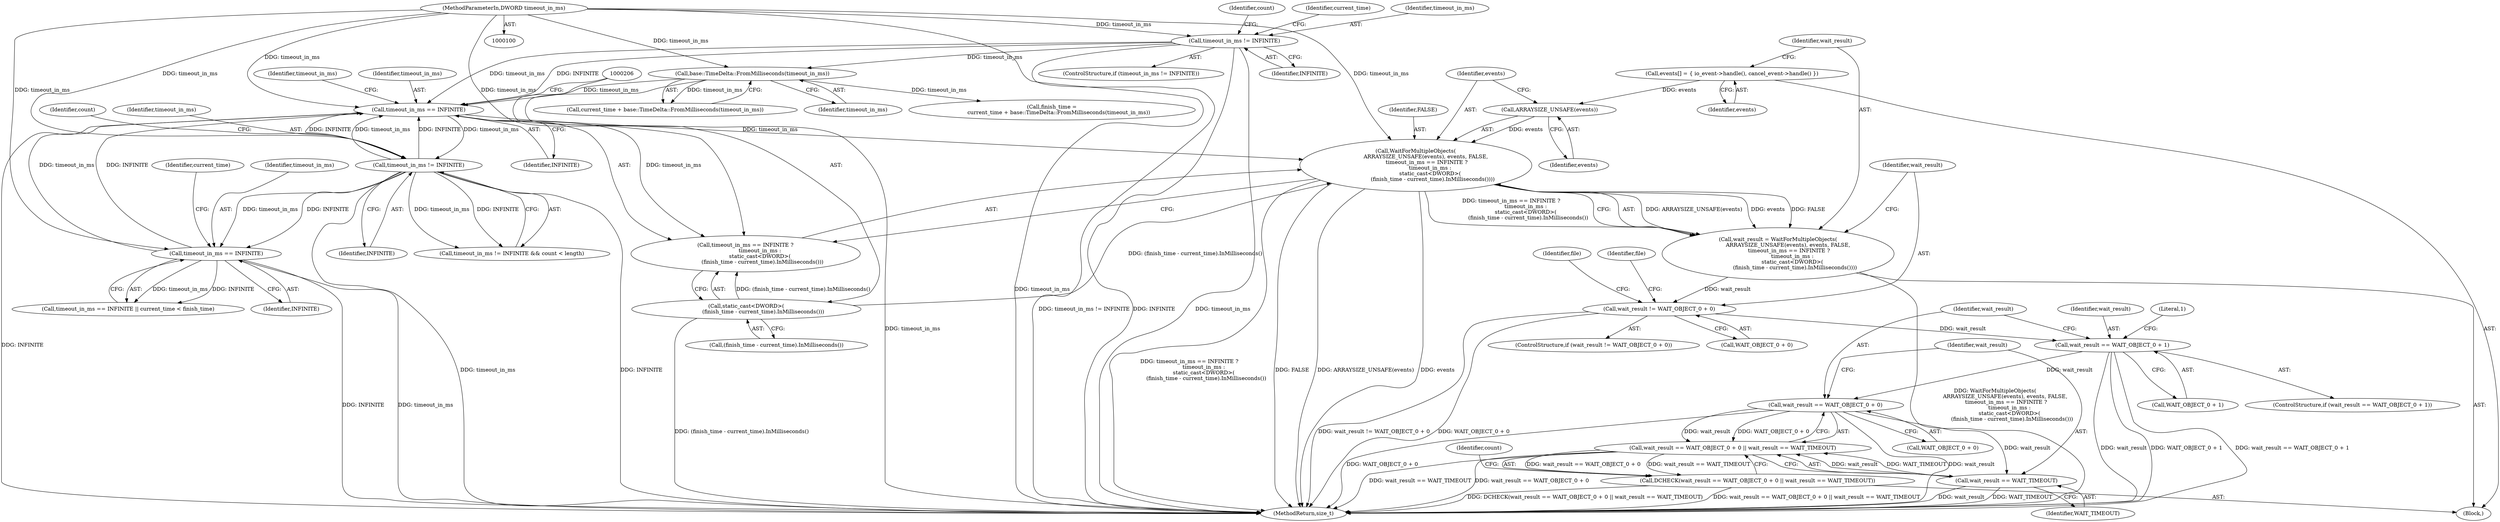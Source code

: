 digraph "1_Chrome_805eabb91d386c86bd64336c7643f6dfa864151d_0@del" {
"1000195" [label="(Call,WaitForMultipleObjects(\n            ARRAYSIZE_UNSAFE(events), events, FALSE,\n             timeout_in_ms == INFINITE ?\n                 timeout_in_ms :\n                 static_cast<DWORD>(\n                    (finish_time - current_time).InMilliseconds())))"];
"1000196" [label="(Call,ARRAYSIZE_UNSAFE(events))"];
"1000190" [label="(Call,events[] = { io_event->handle(), cancel_event->handle() })"];
"1000201" [label="(Call,timeout_in_ms == INFINITE)"];
"1000132" [label="(Call,timeout_in_ms != INFINITE)"];
"1000108" [label="(MethodParameterIn,DWORD timeout_in_ms)"];
"1000280" [label="(Call,timeout_in_ms == INFINITE)"];
"1000266" [label="(Call,timeout_in_ms != INFINITE)"];
"1000143" [label="(Call,base::TimeDelta::FromMilliseconds(timeout_in_ms))"];
"1000205" [label="(Call,static_cast<DWORD>(\n                    (finish_time - current_time).InMilliseconds()))"];
"1000193" [label="(Call,wait_result = WaitForMultipleObjects(\n            ARRAYSIZE_UNSAFE(events), events, FALSE,\n             timeout_in_ms == INFINITE ?\n                 timeout_in_ms :\n                 static_cast<DWORD>(\n                    (finish_time - current_time).InMilliseconds())))"];
"1000209" [label="(Call,wait_result != WAIT_OBJECT_0 + 0)"];
"1000230" [label="(Call,wait_result == WAIT_OBJECT_0 + 1)"];
"1000245" [label="(Call,wait_result == WAIT_OBJECT_0 + 0)"];
"1000244" [label="(Call,wait_result == WAIT_OBJECT_0 + 0 || wait_result == WAIT_TIMEOUT)"];
"1000243" [label="(Call,DCHECK(wait_result == WAIT_OBJECT_0 + 0 || wait_result == WAIT_TIMEOUT))"];
"1000250" [label="(Call,wait_result == WAIT_TIMEOUT)"];
"1000208" [label="(ControlStructure,if (wait_result != WAIT_OBJECT_0 + 0))"];
"1000229" [label="(ControlStructure,if (wait_result == WAIT_OBJECT_0 + 1))"];
"1000190" [label="(Call,events[] = { io_event->handle(), cancel_event->handle() })"];
"1000193" [label="(Call,wait_result = WaitForMultipleObjects(\n            ARRAYSIZE_UNSAFE(events), events, FALSE,\n             timeout_in_ms == INFINITE ?\n                 timeout_in_ms :\n                 static_cast<DWORD>(\n                    (finish_time - current_time).InMilliseconds())))"];
"1000204" [label="(Identifier,timeout_in_ms)"];
"1000201" [label="(Call,timeout_in_ms == INFINITE)"];
"1000131" [label="(ControlStructure,if (timeout_in_ms != INFINITE))"];
"1000266" [label="(Call,timeout_in_ms != INFINITE)"];
"1000270" [label="(Identifier,count)"];
"1000250" [label="(Call,wait_result == WAIT_TIMEOUT)"];
"1000202" [label="(Identifier,timeout_in_ms)"];
"1000268" [label="(Identifier,INFINITE)"];
"1000132" [label="(Call,timeout_in_ms != INFINITE)"];
"1000284" [label="(Identifier,current_time)"];
"1000230" [label="(Call,wait_result == WAIT_OBJECT_0 + 1)"];
"1000205" [label="(Call,static_cast<DWORD>(\n                    (finish_time - current_time).InMilliseconds()))"];
"1000252" [label="(Identifier,WAIT_TIMEOUT)"];
"1000231" [label="(Identifier,wait_result)"];
"1000191" [label="(Identifier,events)"];
"1000199" [label="(Identifier,FALSE)"];
"1000288" [label="(MethodReturn,size_t)"];
"1000144" [label="(Identifier,timeout_in_ms)"];
"1000196" [label="(Call,ARRAYSIZE_UNSAFE(events))"];
"1000195" [label="(Call,WaitForMultipleObjects(\n            ARRAYSIZE_UNSAFE(events), events, FALSE,\n             timeout_in_ms == INFINITE ?\n                 timeout_in_ms :\n                 static_cast<DWORD>(\n                    (finish_time - current_time).InMilliseconds())))"];
"1000108" [label="(MethodParameterIn,DWORD timeout_in_ms)"];
"1000245" [label="(Call,wait_result == WAIT_OBJECT_0 + 0)"];
"1000134" [label="(Identifier,INFINITE)"];
"1000147" [label="(Identifier,count)"];
"1000200" [label="(Call,timeout_in_ms == INFINITE ?\n                 timeout_in_ms :\n                 static_cast<DWORD>(\n                    (finish_time - current_time).InMilliseconds()))"];
"1000209" [label="(Call,wait_result != WAIT_OBJECT_0 + 0)"];
"1000251" [label="(Identifier,wait_result)"];
"1000137" [label="(Identifier,current_time)"];
"1000188" [label="(Block,)"];
"1000232" [label="(Call,WAIT_OBJECT_0 + 1)"];
"1000246" [label="(Identifier,wait_result)"];
"1000141" [label="(Call,current_time + base::TimeDelta::FromMilliseconds(timeout_in_ms))"];
"1000203" [label="(Identifier,INFINITE)"];
"1000198" [label="(Identifier,events)"];
"1000238" [label="(Literal,1)"];
"1000243" [label="(Call,DCHECK(wait_result == WAIT_OBJECT_0 + 0 || wait_result == WAIT_TIMEOUT))"];
"1000194" [label="(Identifier,wait_result)"];
"1000133" [label="(Identifier,timeout_in_ms)"];
"1000244" [label="(Call,wait_result == WAIT_OBJECT_0 + 0 || wait_result == WAIT_TIMEOUT)"];
"1000197" [label="(Identifier,events)"];
"1000280" [label="(Call,timeout_in_ms == INFINITE)"];
"1000139" [label="(Call,finish_time =\n        current_time + base::TimeDelta::FromMilliseconds(timeout_in_ms))"];
"1000247" [label="(Call,WAIT_OBJECT_0 + 0)"];
"1000282" [label="(Identifier,INFINITE)"];
"1000279" [label="(Call,timeout_in_ms == INFINITE || current_time < finish_time)"];
"1000265" [label="(Call,timeout_in_ms != INFINITE && count < length)"];
"1000210" [label="(Identifier,wait_result)"];
"1000281" [label="(Identifier,timeout_in_ms)"];
"1000267" [label="(Identifier,timeout_in_ms)"];
"1000257" [label="(Identifier,count)"];
"1000143" [label="(Call,base::TimeDelta::FromMilliseconds(timeout_in_ms))"];
"1000211" [label="(Call,WAIT_OBJECT_0 + 0)"];
"1000216" [label="(Identifier,file)"];
"1000220" [label="(Identifier,file)"];
"1000207" [label="(Call,(finish_time - current_time).InMilliseconds())"];
"1000195" -> "1000193"  [label="AST: "];
"1000195" -> "1000200"  [label="CFG: "];
"1000196" -> "1000195"  [label="AST: "];
"1000198" -> "1000195"  [label="AST: "];
"1000199" -> "1000195"  [label="AST: "];
"1000200" -> "1000195"  [label="AST: "];
"1000193" -> "1000195"  [label="CFG: "];
"1000195" -> "1000288"  [label="DDG: timeout_in_ms == INFINITE ?\n                 timeout_in_ms :\n                 static_cast<DWORD>(\n                    (finish_time - current_time).InMilliseconds())"];
"1000195" -> "1000288"  [label="DDG: FALSE"];
"1000195" -> "1000288"  [label="DDG: ARRAYSIZE_UNSAFE(events)"];
"1000195" -> "1000288"  [label="DDG: events"];
"1000195" -> "1000193"  [label="DDG: ARRAYSIZE_UNSAFE(events)"];
"1000195" -> "1000193"  [label="DDG: events"];
"1000195" -> "1000193"  [label="DDG: FALSE"];
"1000195" -> "1000193"  [label="DDG: timeout_in_ms == INFINITE ?\n                 timeout_in_ms :\n                 static_cast<DWORD>(\n                    (finish_time - current_time).InMilliseconds())"];
"1000196" -> "1000195"  [label="DDG: events"];
"1000201" -> "1000195"  [label="DDG: timeout_in_ms"];
"1000108" -> "1000195"  [label="DDG: timeout_in_ms"];
"1000205" -> "1000195"  [label="DDG: (finish_time - current_time).InMilliseconds()"];
"1000196" -> "1000197"  [label="CFG: "];
"1000197" -> "1000196"  [label="AST: "];
"1000198" -> "1000196"  [label="CFG: "];
"1000190" -> "1000196"  [label="DDG: events"];
"1000190" -> "1000188"  [label="AST: "];
"1000190" -> "1000191"  [label="CFG: "];
"1000191" -> "1000190"  [label="AST: "];
"1000194" -> "1000190"  [label="CFG: "];
"1000201" -> "1000200"  [label="AST: "];
"1000201" -> "1000203"  [label="CFG: "];
"1000202" -> "1000201"  [label="AST: "];
"1000203" -> "1000201"  [label="AST: "];
"1000204" -> "1000201"  [label="CFG: "];
"1000206" -> "1000201"  [label="CFG: "];
"1000201" -> "1000288"  [label="DDG: INFINITE"];
"1000132" -> "1000201"  [label="DDG: timeout_in_ms"];
"1000132" -> "1000201"  [label="DDG: INFINITE"];
"1000280" -> "1000201"  [label="DDG: timeout_in_ms"];
"1000280" -> "1000201"  [label="DDG: INFINITE"];
"1000143" -> "1000201"  [label="DDG: timeout_in_ms"];
"1000266" -> "1000201"  [label="DDG: timeout_in_ms"];
"1000266" -> "1000201"  [label="DDG: INFINITE"];
"1000108" -> "1000201"  [label="DDG: timeout_in_ms"];
"1000201" -> "1000200"  [label="DDG: timeout_in_ms"];
"1000201" -> "1000266"  [label="DDG: timeout_in_ms"];
"1000201" -> "1000266"  [label="DDG: INFINITE"];
"1000132" -> "1000131"  [label="AST: "];
"1000132" -> "1000134"  [label="CFG: "];
"1000133" -> "1000132"  [label="AST: "];
"1000134" -> "1000132"  [label="AST: "];
"1000137" -> "1000132"  [label="CFG: "];
"1000147" -> "1000132"  [label="CFG: "];
"1000132" -> "1000288"  [label="DDG: timeout_in_ms != INFINITE"];
"1000132" -> "1000288"  [label="DDG: INFINITE"];
"1000132" -> "1000288"  [label="DDG: timeout_in_ms"];
"1000108" -> "1000132"  [label="DDG: timeout_in_ms"];
"1000132" -> "1000143"  [label="DDG: timeout_in_ms"];
"1000108" -> "1000100"  [label="AST: "];
"1000108" -> "1000288"  [label="DDG: timeout_in_ms"];
"1000108" -> "1000143"  [label="DDG: timeout_in_ms"];
"1000108" -> "1000200"  [label="DDG: timeout_in_ms"];
"1000108" -> "1000266"  [label="DDG: timeout_in_ms"];
"1000108" -> "1000280"  [label="DDG: timeout_in_ms"];
"1000280" -> "1000279"  [label="AST: "];
"1000280" -> "1000282"  [label="CFG: "];
"1000281" -> "1000280"  [label="AST: "];
"1000282" -> "1000280"  [label="AST: "];
"1000284" -> "1000280"  [label="CFG: "];
"1000279" -> "1000280"  [label="CFG: "];
"1000280" -> "1000288"  [label="DDG: INFINITE"];
"1000280" -> "1000288"  [label="DDG: timeout_in_ms"];
"1000280" -> "1000279"  [label="DDG: timeout_in_ms"];
"1000280" -> "1000279"  [label="DDG: INFINITE"];
"1000266" -> "1000280"  [label="DDG: timeout_in_ms"];
"1000266" -> "1000280"  [label="DDG: INFINITE"];
"1000266" -> "1000265"  [label="AST: "];
"1000266" -> "1000268"  [label="CFG: "];
"1000267" -> "1000266"  [label="AST: "];
"1000268" -> "1000266"  [label="AST: "];
"1000270" -> "1000266"  [label="CFG: "];
"1000265" -> "1000266"  [label="CFG: "];
"1000266" -> "1000288"  [label="DDG: INFINITE"];
"1000266" -> "1000288"  [label="DDG: timeout_in_ms"];
"1000266" -> "1000265"  [label="DDG: timeout_in_ms"];
"1000266" -> "1000265"  [label="DDG: INFINITE"];
"1000143" -> "1000141"  [label="AST: "];
"1000143" -> "1000144"  [label="CFG: "];
"1000144" -> "1000143"  [label="AST: "];
"1000141" -> "1000143"  [label="CFG: "];
"1000143" -> "1000288"  [label="DDG: timeout_in_ms"];
"1000143" -> "1000139"  [label="DDG: timeout_in_ms"];
"1000143" -> "1000141"  [label="DDG: timeout_in_ms"];
"1000205" -> "1000200"  [label="AST: "];
"1000205" -> "1000207"  [label="CFG: "];
"1000206" -> "1000205"  [label="AST: "];
"1000207" -> "1000205"  [label="AST: "];
"1000200" -> "1000205"  [label="CFG: "];
"1000205" -> "1000288"  [label="DDG: (finish_time - current_time).InMilliseconds()"];
"1000205" -> "1000200"  [label="DDG: (finish_time - current_time).InMilliseconds()"];
"1000193" -> "1000188"  [label="AST: "];
"1000194" -> "1000193"  [label="AST: "];
"1000210" -> "1000193"  [label="CFG: "];
"1000193" -> "1000288"  [label="DDG: WaitForMultipleObjects(\n            ARRAYSIZE_UNSAFE(events), events, FALSE,\n             timeout_in_ms == INFINITE ?\n                 timeout_in_ms :\n                 static_cast<DWORD>(\n                    (finish_time - current_time).InMilliseconds()))"];
"1000193" -> "1000209"  [label="DDG: wait_result"];
"1000209" -> "1000208"  [label="AST: "];
"1000209" -> "1000211"  [label="CFG: "];
"1000210" -> "1000209"  [label="AST: "];
"1000211" -> "1000209"  [label="AST: "];
"1000216" -> "1000209"  [label="CFG: "];
"1000220" -> "1000209"  [label="CFG: "];
"1000209" -> "1000288"  [label="DDG: wait_result != WAIT_OBJECT_0 + 0"];
"1000209" -> "1000288"  [label="DDG: WAIT_OBJECT_0 + 0"];
"1000209" -> "1000230"  [label="DDG: wait_result"];
"1000230" -> "1000229"  [label="AST: "];
"1000230" -> "1000232"  [label="CFG: "];
"1000231" -> "1000230"  [label="AST: "];
"1000232" -> "1000230"  [label="AST: "];
"1000238" -> "1000230"  [label="CFG: "];
"1000246" -> "1000230"  [label="CFG: "];
"1000230" -> "1000288"  [label="DDG: wait_result"];
"1000230" -> "1000288"  [label="DDG: WAIT_OBJECT_0 + 1"];
"1000230" -> "1000288"  [label="DDG: wait_result == WAIT_OBJECT_0 + 1"];
"1000230" -> "1000245"  [label="DDG: wait_result"];
"1000245" -> "1000244"  [label="AST: "];
"1000245" -> "1000247"  [label="CFG: "];
"1000246" -> "1000245"  [label="AST: "];
"1000247" -> "1000245"  [label="AST: "];
"1000251" -> "1000245"  [label="CFG: "];
"1000244" -> "1000245"  [label="CFG: "];
"1000245" -> "1000288"  [label="DDG: wait_result"];
"1000245" -> "1000288"  [label="DDG: WAIT_OBJECT_0 + 0"];
"1000245" -> "1000244"  [label="DDG: wait_result"];
"1000245" -> "1000244"  [label="DDG: WAIT_OBJECT_0 + 0"];
"1000245" -> "1000250"  [label="DDG: wait_result"];
"1000244" -> "1000243"  [label="AST: "];
"1000244" -> "1000250"  [label="CFG: "];
"1000250" -> "1000244"  [label="AST: "];
"1000243" -> "1000244"  [label="CFG: "];
"1000244" -> "1000288"  [label="DDG: wait_result == WAIT_TIMEOUT"];
"1000244" -> "1000288"  [label="DDG: wait_result == WAIT_OBJECT_0 + 0"];
"1000244" -> "1000243"  [label="DDG: wait_result == WAIT_OBJECT_0 + 0"];
"1000244" -> "1000243"  [label="DDG: wait_result == WAIT_TIMEOUT"];
"1000250" -> "1000244"  [label="DDG: wait_result"];
"1000250" -> "1000244"  [label="DDG: WAIT_TIMEOUT"];
"1000243" -> "1000188"  [label="AST: "];
"1000257" -> "1000243"  [label="CFG: "];
"1000243" -> "1000288"  [label="DDG: wait_result == WAIT_OBJECT_0 + 0 || wait_result == WAIT_TIMEOUT"];
"1000243" -> "1000288"  [label="DDG: DCHECK(wait_result == WAIT_OBJECT_0 + 0 || wait_result == WAIT_TIMEOUT)"];
"1000250" -> "1000252"  [label="CFG: "];
"1000251" -> "1000250"  [label="AST: "];
"1000252" -> "1000250"  [label="AST: "];
"1000250" -> "1000288"  [label="DDG: wait_result"];
"1000250" -> "1000288"  [label="DDG: WAIT_TIMEOUT"];
}
